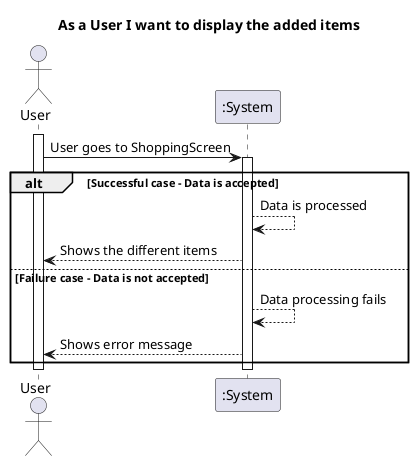@startuml
actor User as MD
title As a User I want to display the added items
activate MD

MD -> ":System" : User goes to ShoppingScreen
activate ":System"

alt Successful case - Data is accepted

    ":System" --> ":System" : Data is processed
    ":System" --> MD : Shows the different items
else Failure case - Data is not accepted
    ":System" --> ":System" : Data processing fails
    ":System" --> MD : Shows error message
end

deactivate ":System"
deactivate MD
@enduml
